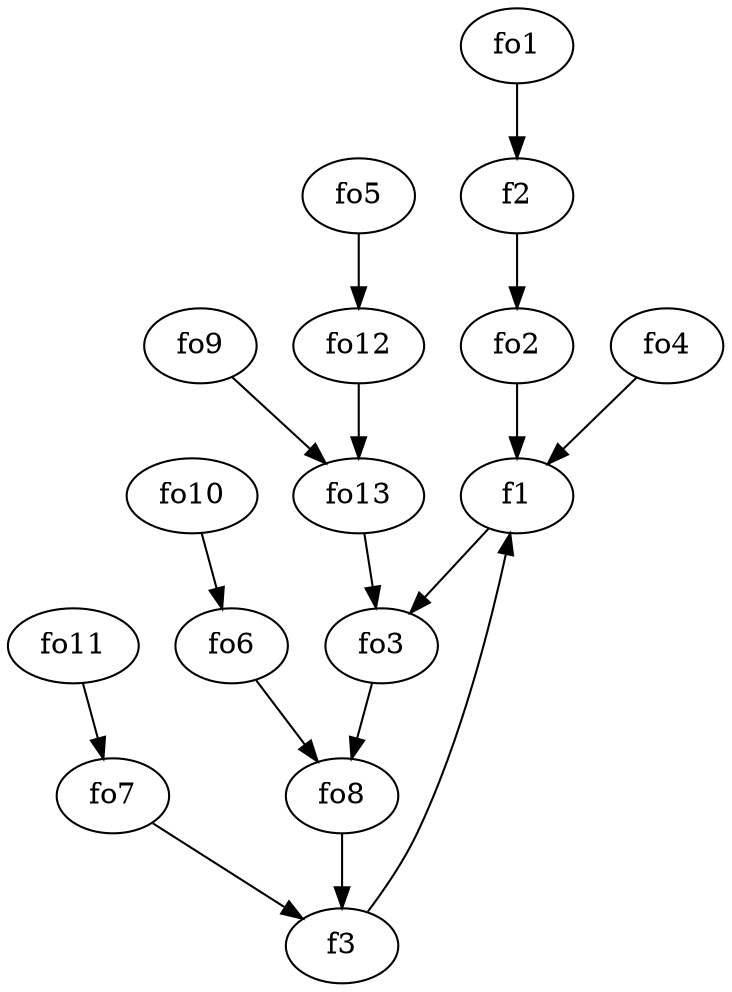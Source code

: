 strict digraph  {
f1;
f2;
f3;
fo1;
fo2;
fo3;
fo4;
fo5;
fo6;
fo7;
fo8;
fo9;
fo10;
fo11;
fo12;
fo13;
f1 -> fo3  [weight=2];
f2 -> fo2  [weight=2];
f3 -> f1  [weight=2];
fo1 -> f2  [weight=2];
fo2 -> f1  [weight=2];
fo3 -> fo8  [weight=2];
fo4 -> f1  [weight=2];
fo5 -> fo12  [weight=2];
fo6 -> fo8  [weight=2];
fo7 -> f3  [weight=2];
fo8 -> f3  [weight=2];
fo9 -> fo13  [weight=2];
fo10 -> fo6  [weight=2];
fo11 -> fo7  [weight=2];
fo12 -> fo13  [weight=2];
fo13 -> fo3  [weight=2];
}
